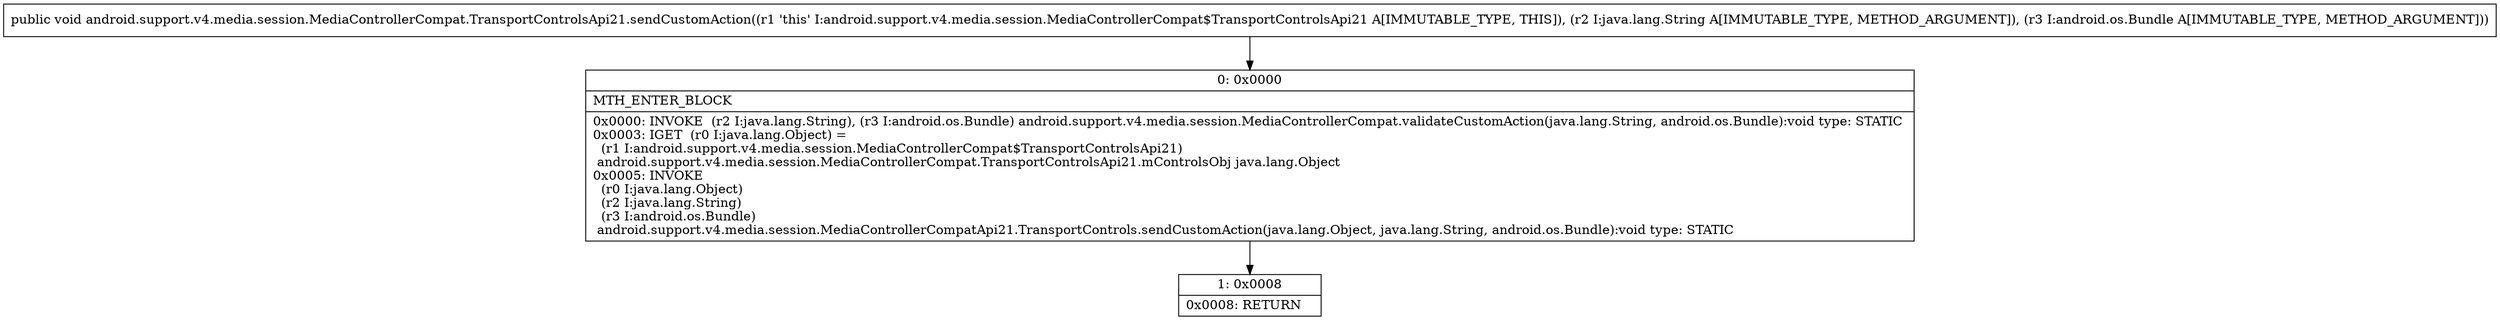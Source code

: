 digraph "CFG forandroid.support.v4.media.session.MediaControllerCompat.TransportControlsApi21.sendCustomAction(Ljava\/lang\/String;Landroid\/os\/Bundle;)V" {
Node_0 [shape=record,label="{0\:\ 0x0000|MTH_ENTER_BLOCK\l|0x0000: INVOKE  (r2 I:java.lang.String), (r3 I:android.os.Bundle) android.support.v4.media.session.MediaControllerCompat.validateCustomAction(java.lang.String, android.os.Bundle):void type: STATIC \l0x0003: IGET  (r0 I:java.lang.Object) = \l  (r1 I:android.support.v4.media.session.MediaControllerCompat$TransportControlsApi21)\l android.support.v4.media.session.MediaControllerCompat.TransportControlsApi21.mControlsObj java.lang.Object \l0x0005: INVOKE  \l  (r0 I:java.lang.Object)\l  (r2 I:java.lang.String)\l  (r3 I:android.os.Bundle)\l android.support.v4.media.session.MediaControllerCompatApi21.TransportControls.sendCustomAction(java.lang.Object, java.lang.String, android.os.Bundle):void type: STATIC \l}"];
Node_1 [shape=record,label="{1\:\ 0x0008|0x0008: RETURN   \l}"];
MethodNode[shape=record,label="{public void android.support.v4.media.session.MediaControllerCompat.TransportControlsApi21.sendCustomAction((r1 'this' I:android.support.v4.media.session.MediaControllerCompat$TransportControlsApi21 A[IMMUTABLE_TYPE, THIS]), (r2 I:java.lang.String A[IMMUTABLE_TYPE, METHOD_ARGUMENT]), (r3 I:android.os.Bundle A[IMMUTABLE_TYPE, METHOD_ARGUMENT])) }"];
MethodNode -> Node_0;
Node_0 -> Node_1;
}

